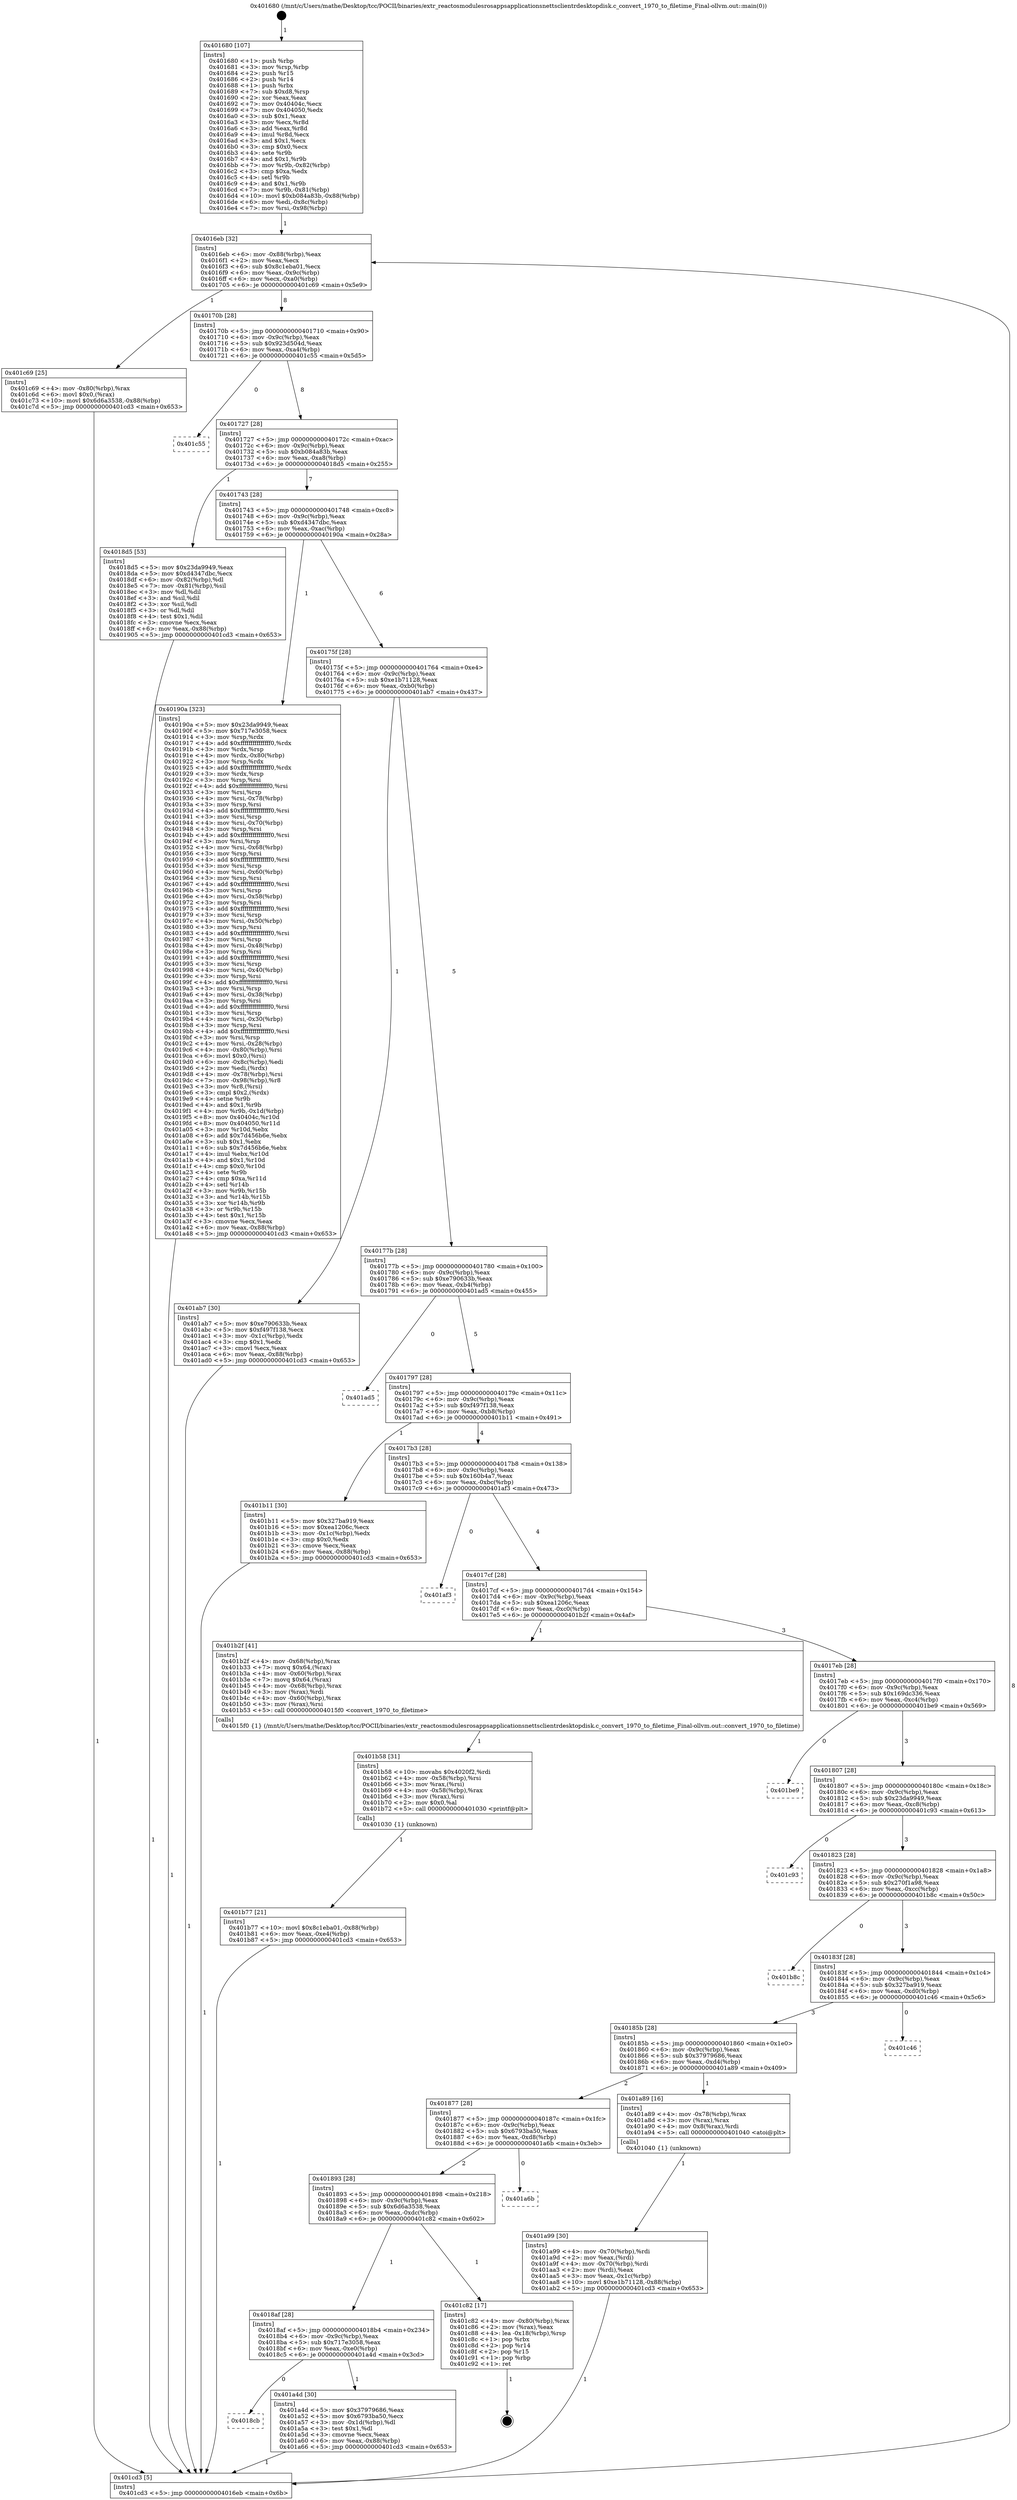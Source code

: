 digraph "0x401680" {
  label = "0x401680 (/mnt/c/Users/mathe/Desktop/tcc/POCII/binaries/extr_reactosmodulesrosappsapplicationsnettsclientrdesktopdisk.c_convert_1970_to_filetime_Final-ollvm.out::main(0))"
  labelloc = "t"
  node[shape=record]

  Entry [label="",width=0.3,height=0.3,shape=circle,fillcolor=black,style=filled]
  "0x4016eb" [label="{
     0x4016eb [32]\l
     | [instrs]\l
     &nbsp;&nbsp;0x4016eb \<+6\>: mov -0x88(%rbp),%eax\l
     &nbsp;&nbsp;0x4016f1 \<+2\>: mov %eax,%ecx\l
     &nbsp;&nbsp;0x4016f3 \<+6\>: sub $0x8c1eba01,%ecx\l
     &nbsp;&nbsp;0x4016f9 \<+6\>: mov %eax,-0x9c(%rbp)\l
     &nbsp;&nbsp;0x4016ff \<+6\>: mov %ecx,-0xa0(%rbp)\l
     &nbsp;&nbsp;0x401705 \<+6\>: je 0000000000401c69 \<main+0x5e9\>\l
  }"]
  "0x401c69" [label="{
     0x401c69 [25]\l
     | [instrs]\l
     &nbsp;&nbsp;0x401c69 \<+4\>: mov -0x80(%rbp),%rax\l
     &nbsp;&nbsp;0x401c6d \<+6\>: movl $0x0,(%rax)\l
     &nbsp;&nbsp;0x401c73 \<+10\>: movl $0x6d6a3538,-0x88(%rbp)\l
     &nbsp;&nbsp;0x401c7d \<+5\>: jmp 0000000000401cd3 \<main+0x653\>\l
  }"]
  "0x40170b" [label="{
     0x40170b [28]\l
     | [instrs]\l
     &nbsp;&nbsp;0x40170b \<+5\>: jmp 0000000000401710 \<main+0x90\>\l
     &nbsp;&nbsp;0x401710 \<+6\>: mov -0x9c(%rbp),%eax\l
     &nbsp;&nbsp;0x401716 \<+5\>: sub $0x923d504d,%eax\l
     &nbsp;&nbsp;0x40171b \<+6\>: mov %eax,-0xa4(%rbp)\l
     &nbsp;&nbsp;0x401721 \<+6\>: je 0000000000401c55 \<main+0x5d5\>\l
  }"]
  Exit [label="",width=0.3,height=0.3,shape=circle,fillcolor=black,style=filled,peripheries=2]
  "0x401c55" [label="{
     0x401c55\l
  }", style=dashed]
  "0x401727" [label="{
     0x401727 [28]\l
     | [instrs]\l
     &nbsp;&nbsp;0x401727 \<+5\>: jmp 000000000040172c \<main+0xac\>\l
     &nbsp;&nbsp;0x40172c \<+6\>: mov -0x9c(%rbp),%eax\l
     &nbsp;&nbsp;0x401732 \<+5\>: sub $0xb084a83b,%eax\l
     &nbsp;&nbsp;0x401737 \<+6\>: mov %eax,-0xa8(%rbp)\l
     &nbsp;&nbsp;0x40173d \<+6\>: je 00000000004018d5 \<main+0x255\>\l
  }"]
  "0x401b77" [label="{
     0x401b77 [21]\l
     | [instrs]\l
     &nbsp;&nbsp;0x401b77 \<+10\>: movl $0x8c1eba01,-0x88(%rbp)\l
     &nbsp;&nbsp;0x401b81 \<+6\>: mov %eax,-0xe4(%rbp)\l
     &nbsp;&nbsp;0x401b87 \<+5\>: jmp 0000000000401cd3 \<main+0x653\>\l
  }"]
  "0x4018d5" [label="{
     0x4018d5 [53]\l
     | [instrs]\l
     &nbsp;&nbsp;0x4018d5 \<+5\>: mov $0x23da9949,%eax\l
     &nbsp;&nbsp;0x4018da \<+5\>: mov $0xd4347dbc,%ecx\l
     &nbsp;&nbsp;0x4018df \<+6\>: mov -0x82(%rbp),%dl\l
     &nbsp;&nbsp;0x4018e5 \<+7\>: mov -0x81(%rbp),%sil\l
     &nbsp;&nbsp;0x4018ec \<+3\>: mov %dl,%dil\l
     &nbsp;&nbsp;0x4018ef \<+3\>: and %sil,%dil\l
     &nbsp;&nbsp;0x4018f2 \<+3\>: xor %sil,%dl\l
     &nbsp;&nbsp;0x4018f5 \<+3\>: or %dl,%dil\l
     &nbsp;&nbsp;0x4018f8 \<+4\>: test $0x1,%dil\l
     &nbsp;&nbsp;0x4018fc \<+3\>: cmovne %ecx,%eax\l
     &nbsp;&nbsp;0x4018ff \<+6\>: mov %eax,-0x88(%rbp)\l
     &nbsp;&nbsp;0x401905 \<+5\>: jmp 0000000000401cd3 \<main+0x653\>\l
  }"]
  "0x401743" [label="{
     0x401743 [28]\l
     | [instrs]\l
     &nbsp;&nbsp;0x401743 \<+5\>: jmp 0000000000401748 \<main+0xc8\>\l
     &nbsp;&nbsp;0x401748 \<+6\>: mov -0x9c(%rbp),%eax\l
     &nbsp;&nbsp;0x40174e \<+5\>: sub $0xd4347dbc,%eax\l
     &nbsp;&nbsp;0x401753 \<+6\>: mov %eax,-0xac(%rbp)\l
     &nbsp;&nbsp;0x401759 \<+6\>: je 000000000040190a \<main+0x28a\>\l
  }"]
  "0x401cd3" [label="{
     0x401cd3 [5]\l
     | [instrs]\l
     &nbsp;&nbsp;0x401cd3 \<+5\>: jmp 00000000004016eb \<main+0x6b\>\l
  }"]
  "0x401680" [label="{
     0x401680 [107]\l
     | [instrs]\l
     &nbsp;&nbsp;0x401680 \<+1\>: push %rbp\l
     &nbsp;&nbsp;0x401681 \<+3\>: mov %rsp,%rbp\l
     &nbsp;&nbsp;0x401684 \<+2\>: push %r15\l
     &nbsp;&nbsp;0x401686 \<+2\>: push %r14\l
     &nbsp;&nbsp;0x401688 \<+1\>: push %rbx\l
     &nbsp;&nbsp;0x401689 \<+7\>: sub $0xd8,%rsp\l
     &nbsp;&nbsp;0x401690 \<+2\>: xor %eax,%eax\l
     &nbsp;&nbsp;0x401692 \<+7\>: mov 0x40404c,%ecx\l
     &nbsp;&nbsp;0x401699 \<+7\>: mov 0x404050,%edx\l
     &nbsp;&nbsp;0x4016a0 \<+3\>: sub $0x1,%eax\l
     &nbsp;&nbsp;0x4016a3 \<+3\>: mov %ecx,%r8d\l
     &nbsp;&nbsp;0x4016a6 \<+3\>: add %eax,%r8d\l
     &nbsp;&nbsp;0x4016a9 \<+4\>: imul %r8d,%ecx\l
     &nbsp;&nbsp;0x4016ad \<+3\>: and $0x1,%ecx\l
     &nbsp;&nbsp;0x4016b0 \<+3\>: cmp $0x0,%ecx\l
     &nbsp;&nbsp;0x4016b3 \<+4\>: sete %r9b\l
     &nbsp;&nbsp;0x4016b7 \<+4\>: and $0x1,%r9b\l
     &nbsp;&nbsp;0x4016bb \<+7\>: mov %r9b,-0x82(%rbp)\l
     &nbsp;&nbsp;0x4016c2 \<+3\>: cmp $0xa,%edx\l
     &nbsp;&nbsp;0x4016c5 \<+4\>: setl %r9b\l
     &nbsp;&nbsp;0x4016c9 \<+4\>: and $0x1,%r9b\l
     &nbsp;&nbsp;0x4016cd \<+7\>: mov %r9b,-0x81(%rbp)\l
     &nbsp;&nbsp;0x4016d4 \<+10\>: movl $0xb084a83b,-0x88(%rbp)\l
     &nbsp;&nbsp;0x4016de \<+6\>: mov %edi,-0x8c(%rbp)\l
     &nbsp;&nbsp;0x4016e4 \<+7\>: mov %rsi,-0x98(%rbp)\l
  }"]
  "0x401b58" [label="{
     0x401b58 [31]\l
     | [instrs]\l
     &nbsp;&nbsp;0x401b58 \<+10\>: movabs $0x4020f2,%rdi\l
     &nbsp;&nbsp;0x401b62 \<+4\>: mov -0x58(%rbp),%rsi\l
     &nbsp;&nbsp;0x401b66 \<+3\>: mov %rax,(%rsi)\l
     &nbsp;&nbsp;0x401b69 \<+4\>: mov -0x58(%rbp),%rax\l
     &nbsp;&nbsp;0x401b6d \<+3\>: mov (%rax),%rsi\l
     &nbsp;&nbsp;0x401b70 \<+2\>: mov $0x0,%al\l
     &nbsp;&nbsp;0x401b72 \<+5\>: call 0000000000401030 \<printf@plt\>\l
     | [calls]\l
     &nbsp;&nbsp;0x401030 \{1\} (unknown)\l
  }"]
  "0x40190a" [label="{
     0x40190a [323]\l
     | [instrs]\l
     &nbsp;&nbsp;0x40190a \<+5\>: mov $0x23da9949,%eax\l
     &nbsp;&nbsp;0x40190f \<+5\>: mov $0x717e3058,%ecx\l
     &nbsp;&nbsp;0x401914 \<+3\>: mov %rsp,%rdx\l
     &nbsp;&nbsp;0x401917 \<+4\>: add $0xfffffffffffffff0,%rdx\l
     &nbsp;&nbsp;0x40191b \<+3\>: mov %rdx,%rsp\l
     &nbsp;&nbsp;0x40191e \<+4\>: mov %rdx,-0x80(%rbp)\l
     &nbsp;&nbsp;0x401922 \<+3\>: mov %rsp,%rdx\l
     &nbsp;&nbsp;0x401925 \<+4\>: add $0xfffffffffffffff0,%rdx\l
     &nbsp;&nbsp;0x401929 \<+3\>: mov %rdx,%rsp\l
     &nbsp;&nbsp;0x40192c \<+3\>: mov %rsp,%rsi\l
     &nbsp;&nbsp;0x40192f \<+4\>: add $0xfffffffffffffff0,%rsi\l
     &nbsp;&nbsp;0x401933 \<+3\>: mov %rsi,%rsp\l
     &nbsp;&nbsp;0x401936 \<+4\>: mov %rsi,-0x78(%rbp)\l
     &nbsp;&nbsp;0x40193a \<+3\>: mov %rsp,%rsi\l
     &nbsp;&nbsp;0x40193d \<+4\>: add $0xfffffffffffffff0,%rsi\l
     &nbsp;&nbsp;0x401941 \<+3\>: mov %rsi,%rsp\l
     &nbsp;&nbsp;0x401944 \<+4\>: mov %rsi,-0x70(%rbp)\l
     &nbsp;&nbsp;0x401948 \<+3\>: mov %rsp,%rsi\l
     &nbsp;&nbsp;0x40194b \<+4\>: add $0xfffffffffffffff0,%rsi\l
     &nbsp;&nbsp;0x40194f \<+3\>: mov %rsi,%rsp\l
     &nbsp;&nbsp;0x401952 \<+4\>: mov %rsi,-0x68(%rbp)\l
     &nbsp;&nbsp;0x401956 \<+3\>: mov %rsp,%rsi\l
     &nbsp;&nbsp;0x401959 \<+4\>: add $0xfffffffffffffff0,%rsi\l
     &nbsp;&nbsp;0x40195d \<+3\>: mov %rsi,%rsp\l
     &nbsp;&nbsp;0x401960 \<+4\>: mov %rsi,-0x60(%rbp)\l
     &nbsp;&nbsp;0x401964 \<+3\>: mov %rsp,%rsi\l
     &nbsp;&nbsp;0x401967 \<+4\>: add $0xfffffffffffffff0,%rsi\l
     &nbsp;&nbsp;0x40196b \<+3\>: mov %rsi,%rsp\l
     &nbsp;&nbsp;0x40196e \<+4\>: mov %rsi,-0x58(%rbp)\l
     &nbsp;&nbsp;0x401972 \<+3\>: mov %rsp,%rsi\l
     &nbsp;&nbsp;0x401975 \<+4\>: add $0xfffffffffffffff0,%rsi\l
     &nbsp;&nbsp;0x401979 \<+3\>: mov %rsi,%rsp\l
     &nbsp;&nbsp;0x40197c \<+4\>: mov %rsi,-0x50(%rbp)\l
     &nbsp;&nbsp;0x401980 \<+3\>: mov %rsp,%rsi\l
     &nbsp;&nbsp;0x401983 \<+4\>: add $0xfffffffffffffff0,%rsi\l
     &nbsp;&nbsp;0x401987 \<+3\>: mov %rsi,%rsp\l
     &nbsp;&nbsp;0x40198a \<+4\>: mov %rsi,-0x48(%rbp)\l
     &nbsp;&nbsp;0x40198e \<+3\>: mov %rsp,%rsi\l
     &nbsp;&nbsp;0x401991 \<+4\>: add $0xfffffffffffffff0,%rsi\l
     &nbsp;&nbsp;0x401995 \<+3\>: mov %rsi,%rsp\l
     &nbsp;&nbsp;0x401998 \<+4\>: mov %rsi,-0x40(%rbp)\l
     &nbsp;&nbsp;0x40199c \<+3\>: mov %rsp,%rsi\l
     &nbsp;&nbsp;0x40199f \<+4\>: add $0xfffffffffffffff0,%rsi\l
     &nbsp;&nbsp;0x4019a3 \<+3\>: mov %rsi,%rsp\l
     &nbsp;&nbsp;0x4019a6 \<+4\>: mov %rsi,-0x38(%rbp)\l
     &nbsp;&nbsp;0x4019aa \<+3\>: mov %rsp,%rsi\l
     &nbsp;&nbsp;0x4019ad \<+4\>: add $0xfffffffffffffff0,%rsi\l
     &nbsp;&nbsp;0x4019b1 \<+3\>: mov %rsi,%rsp\l
     &nbsp;&nbsp;0x4019b4 \<+4\>: mov %rsi,-0x30(%rbp)\l
     &nbsp;&nbsp;0x4019b8 \<+3\>: mov %rsp,%rsi\l
     &nbsp;&nbsp;0x4019bb \<+4\>: add $0xfffffffffffffff0,%rsi\l
     &nbsp;&nbsp;0x4019bf \<+3\>: mov %rsi,%rsp\l
     &nbsp;&nbsp;0x4019c2 \<+4\>: mov %rsi,-0x28(%rbp)\l
     &nbsp;&nbsp;0x4019c6 \<+4\>: mov -0x80(%rbp),%rsi\l
     &nbsp;&nbsp;0x4019ca \<+6\>: movl $0x0,(%rsi)\l
     &nbsp;&nbsp;0x4019d0 \<+6\>: mov -0x8c(%rbp),%edi\l
     &nbsp;&nbsp;0x4019d6 \<+2\>: mov %edi,(%rdx)\l
     &nbsp;&nbsp;0x4019d8 \<+4\>: mov -0x78(%rbp),%rsi\l
     &nbsp;&nbsp;0x4019dc \<+7\>: mov -0x98(%rbp),%r8\l
     &nbsp;&nbsp;0x4019e3 \<+3\>: mov %r8,(%rsi)\l
     &nbsp;&nbsp;0x4019e6 \<+3\>: cmpl $0x2,(%rdx)\l
     &nbsp;&nbsp;0x4019e9 \<+4\>: setne %r9b\l
     &nbsp;&nbsp;0x4019ed \<+4\>: and $0x1,%r9b\l
     &nbsp;&nbsp;0x4019f1 \<+4\>: mov %r9b,-0x1d(%rbp)\l
     &nbsp;&nbsp;0x4019f5 \<+8\>: mov 0x40404c,%r10d\l
     &nbsp;&nbsp;0x4019fd \<+8\>: mov 0x404050,%r11d\l
     &nbsp;&nbsp;0x401a05 \<+3\>: mov %r10d,%ebx\l
     &nbsp;&nbsp;0x401a08 \<+6\>: add $0x7d456b6e,%ebx\l
     &nbsp;&nbsp;0x401a0e \<+3\>: sub $0x1,%ebx\l
     &nbsp;&nbsp;0x401a11 \<+6\>: sub $0x7d456b6e,%ebx\l
     &nbsp;&nbsp;0x401a17 \<+4\>: imul %ebx,%r10d\l
     &nbsp;&nbsp;0x401a1b \<+4\>: and $0x1,%r10d\l
     &nbsp;&nbsp;0x401a1f \<+4\>: cmp $0x0,%r10d\l
     &nbsp;&nbsp;0x401a23 \<+4\>: sete %r9b\l
     &nbsp;&nbsp;0x401a27 \<+4\>: cmp $0xa,%r11d\l
     &nbsp;&nbsp;0x401a2b \<+4\>: setl %r14b\l
     &nbsp;&nbsp;0x401a2f \<+3\>: mov %r9b,%r15b\l
     &nbsp;&nbsp;0x401a32 \<+3\>: and %r14b,%r15b\l
     &nbsp;&nbsp;0x401a35 \<+3\>: xor %r14b,%r9b\l
     &nbsp;&nbsp;0x401a38 \<+3\>: or %r9b,%r15b\l
     &nbsp;&nbsp;0x401a3b \<+4\>: test $0x1,%r15b\l
     &nbsp;&nbsp;0x401a3f \<+3\>: cmovne %ecx,%eax\l
     &nbsp;&nbsp;0x401a42 \<+6\>: mov %eax,-0x88(%rbp)\l
     &nbsp;&nbsp;0x401a48 \<+5\>: jmp 0000000000401cd3 \<main+0x653\>\l
  }"]
  "0x40175f" [label="{
     0x40175f [28]\l
     | [instrs]\l
     &nbsp;&nbsp;0x40175f \<+5\>: jmp 0000000000401764 \<main+0xe4\>\l
     &nbsp;&nbsp;0x401764 \<+6\>: mov -0x9c(%rbp),%eax\l
     &nbsp;&nbsp;0x40176a \<+5\>: sub $0xe1b71128,%eax\l
     &nbsp;&nbsp;0x40176f \<+6\>: mov %eax,-0xb0(%rbp)\l
     &nbsp;&nbsp;0x401775 \<+6\>: je 0000000000401ab7 \<main+0x437\>\l
  }"]
  "0x401a99" [label="{
     0x401a99 [30]\l
     | [instrs]\l
     &nbsp;&nbsp;0x401a99 \<+4\>: mov -0x70(%rbp),%rdi\l
     &nbsp;&nbsp;0x401a9d \<+2\>: mov %eax,(%rdi)\l
     &nbsp;&nbsp;0x401a9f \<+4\>: mov -0x70(%rbp),%rdi\l
     &nbsp;&nbsp;0x401aa3 \<+2\>: mov (%rdi),%eax\l
     &nbsp;&nbsp;0x401aa5 \<+3\>: mov %eax,-0x1c(%rbp)\l
     &nbsp;&nbsp;0x401aa8 \<+10\>: movl $0xe1b71128,-0x88(%rbp)\l
     &nbsp;&nbsp;0x401ab2 \<+5\>: jmp 0000000000401cd3 \<main+0x653\>\l
  }"]
  "0x4018cb" [label="{
     0x4018cb\l
  }", style=dashed]
  "0x401ab7" [label="{
     0x401ab7 [30]\l
     | [instrs]\l
     &nbsp;&nbsp;0x401ab7 \<+5\>: mov $0xe790633b,%eax\l
     &nbsp;&nbsp;0x401abc \<+5\>: mov $0xf497f138,%ecx\l
     &nbsp;&nbsp;0x401ac1 \<+3\>: mov -0x1c(%rbp),%edx\l
     &nbsp;&nbsp;0x401ac4 \<+3\>: cmp $0x1,%edx\l
     &nbsp;&nbsp;0x401ac7 \<+3\>: cmovl %ecx,%eax\l
     &nbsp;&nbsp;0x401aca \<+6\>: mov %eax,-0x88(%rbp)\l
     &nbsp;&nbsp;0x401ad0 \<+5\>: jmp 0000000000401cd3 \<main+0x653\>\l
  }"]
  "0x40177b" [label="{
     0x40177b [28]\l
     | [instrs]\l
     &nbsp;&nbsp;0x40177b \<+5\>: jmp 0000000000401780 \<main+0x100\>\l
     &nbsp;&nbsp;0x401780 \<+6\>: mov -0x9c(%rbp),%eax\l
     &nbsp;&nbsp;0x401786 \<+5\>: sub $0xe790633b,%eax\l
     &nbsp;&nbsp;0x40178b \<+6\>: mov %eax,-0xb4(%rbp)\l
     &nbsp;&nbsp;0x401791 \<+6\>: je 0000000000401ad5 \<main+0x455\>\l
  }"]
  "0x401a4d" [label="{
     0x401a4d [30]\l
     | [instrs]\l
     &nbsp;&nbsp;0x401a4d \<+5\>: mov $0x37979686,%eax\l
     &nbsp;&nbsp;0x401a52 \<+5\>: mov $0x6793ba50,%ecx\l
     &nbsp;&nbsp;0x401a57 \<+3\>: mov -0x1d(%rbp),%dl\l
     &nbsp;&nbsp;0x401a5a \<+3\>: test $0x1,%dl\l
     &nbsp;&nbsp;0x401a5d \<+3\>: cmovne %ecx,%eax\l
     &nbsp;&nbsp;0x401a60 \<+6\>: mov %eax,-0x88(%rbp)\l
     &nbsp;&nbsp;0x401a66 \<+5\>: jmp 0000000000401cd3 \<main+0x653\>\l
  }"]
  "0x401ad5" [label="{
     0x401ad5\l
  }", style=dashed]
  "0x401797" [label="{
     0x401797 [28]\l
     | [instrs]\l
     &nbsp;&nbsp;0x401797 \<+5\>: jmp 000000000040179c \<main+0x11c\>\l
     &nbsp;&nbsp;0x40179c \<+6\>: mov -0x9c(%rbp),%eax\l
     &nbsp;&nbsp;0x4017a2 \<+5\>: sub $0xf497f138,%eax\l
     &nbsp;&nbsp;0x4017a7 \<+6\>: mov %eax,-0xb8(%rbp)\l
     &nbsp;&nbsp;0x4017ad \<+6\>: je 0000000000401b11 \<main+0x491\>\l
  }"]
  "0x4018af" [label="{
     0x4018af [28]\l
     | [instrs]\l
     &nbsp;&nbsp;0x4018af \<+5\>: jmp 00000000004018b4 \<main+0x234\>\l
     &nbsp;&nbsp;0x4018b4 \<+6\>: mov -0x9c(%rbp),%eax\l
     &nbsp;&nbsp;0x4018ba \<+5\>: sub $0x717e3058,%eax\l
     &nbsp;&nbsp;0x4018bf \<+6\>: mov %eax,-0xe0(%rbp)\l
     &nbsp;&nbsp;0x4018c5 \<+6\>: je 0000000000401a4d \<main+0x3cd\>\l
  }"]
  "0x401b11" [label="{
     0x401b11 [30]\l
     | [instrs]\l
     &nbsp;&nbsp;0x401b11 \<+5\>: mov $0x327ba919,%eax\l
     &nbsp;&nbsp;0x401b16 \<+5\>: mov $0xea1206c,%ecx\l
     &nbsp;&nbsp;0x401b1b \<+3\>: mov -0x1c(%rbp),%edx\l
     &nbsp;&nbsp;0x401b1e \<+3\>: cmp $0x0,%edx\l
     &nbsp;&nbsp;0x401b21 \<+3\>: cmove %ecx,%eax\l
     &nbsp;&nbsp;0x401b24 \<+6\>: mov %eax,-0x88(%rbp)\l
     &nbsp;&nbsp;0x401b2a \<+5\>: jmp 0000000000401cd3 \<main+0x653\>\l
  }"]
  "0x4017b3" [label="{
     0x4017b3 [28]\l
     | [instrs]\l
     &nbsp;&nbsp;0x4017b3 \<+5\>: jmp 00000000004017b8 \<main+0x138\>\l
     &nbsp;&nbsp;0x4017b8 \<+6\>: mov -0x9c(%rbp),%eax\l
     &nbsp;&nbsp;0x4017be \<+5\>: sub $0x160b4a7,%eax\l
     &nbsp;&nbsp;0x4017c3 \<+6\>: mov %eax,-0xbc(%rbp)\l
     &nbsp;&nbsp;0x4017c9 \<+6\>: je 0000000000401af3 \<main+0x473\>\l
  }"]
  "0x401c82" [label="{
     0x401c82 [17]\l
     | [instrs]\l
     &nbsp;&nbsp;0x401c82 \<+4\>: mov -0x80(%rbp),%rax\l
     &nbsp;&nbsp;0x401c86 \<+2\>: mov (%rax),%eax\l
     &nbsp;&nbsp;0x401c88 \<+4\>: lea -0x18(%rbp),%rsp\l
     &nbsp;&nbsp;0x401c8c \<+1\>: pop %rbx\l
     &nbsp;&nbsp;0x401c8d \<+2\>: pop %r14\l
     &nbsp;&nbsp;0x401c8f \<+2\>: pop %r15\l
     &nbsp;&nbsp;0x401c91 \<+1\>: pop %rbp\l
     &nbsp;&nbsp;0x401c92 \<+1\>: ret\l
  }"]
  "0x401af3" [label="{
     0x401af3\l
  }", style=dashed]
  "0x4017cf" [label="{
     0x4017cf [28]\l
     | [instrs]\l
     &nbsp;&nbsp;0x4017cf \<+5\>: jmp 00000000004017d4 \<main+0x154\>\l
     &nbsp;&nbsp;0x4017d4 \<+6\>: mov -0x9c(%rbp),%eax\l
     &nbsp;&nbsp;0x4017da \<+5\>: sub $0xea1206c,%eax\l
     &nbsp;&nbsp;0x4017df \<+6\>: mov %eax,-0xc0(%rbp)\l
     &nbsp;&nbsp;0x4017e5 \<+6\>: je 0000000000401b2f \<main+0x4af\>\l
  }"]
  "0x401893" [label="{
     0x401893 [28]\l
     | [instrs]\l
     &nbsp;&nbsp;0x401893 \<+5\>: jmp 0000000000401898 \<main+0x218\>\l
     &nbsp;&nbsp;0x401898 \<+6\>: mov -0x9c(%rbp),%eax\l
     &nbsp;&nbsp;0x40189e \<+5\>: sub $0x6d6a3538,%eax\l
     &nbsp;&nbsp;0x4018a3 \<+6\>: mov %eax,-0xdc(%rbp)\l
     &nbsp;&nbsp;0x4018a9 \<+6\>: je 0000000000401c82 \<main+0x602\>\l
  }"]
  "0x401b2f" [label="{
     0x401b2f [41]\l
     | [instrs]\l
     &nbsp;&nbsp;0x401b2f \<+4\>: mov -0x68(%rbp),%rax\l
     &nbsp;&nbsp;0x401b33 \<+7\>: movq $0x64,(%rax)\l
     &nbsp;&nbsp;0x401b3a \<+4\>: mov -0x60(%rbp),%rax\l
     &nbsp;&nbsp;0x401b3e \<+7\>: movq $0x64,(%rax)\l
     &nbsp;&nbsp;0x401b45 \<+4\>: mov -0x68(%rbp),%rax\l
     &nbsp;&nbsp;0x401b49 \<+3\>: mov (%rax),%rdi\l
     &nbsp;&nbsp;0x401b4c \<+4\>: mov -0x60(%rbp),%rax\l
     &nbsp;&nbsp;0x401b50 \<+3\>: mov (%rax),%rsi\l
     &nbsp;&nbsp;0x401b53 \<+5\>: call 00000000004015f0 \<convert_1970_to_filetime\>\l
     | [calls]\l
     &nbsp;&nbsp;0x4015f0 \{1\} (/mnt/c/Users/mathe/Desktop/tcc/POCII/binaries/extr_reactosmodulesrosappsapplicationsnettsclientrdesktopdisk.c_convert_1970_to_filetime_Final-ollvm.out::convert_1970_to_filetime)\l
  }"]
  "0x4017eb" [label="{
     0x4017eb [28]\l
     | [instrs]\l
     &nbsp;&nbsp;0x4017eb \<+5\>: jmp 00000000004017f0 \<main+0x170\>\l
     &nbsp;&nbsp;0x4017f0 \<+6\>: mov -0x9c(%rbp),%eax\l
     &nbsp;&nbsp;0x4017f6 \<+5\>: sub $0x169dc336,%eax\l
     &nbsp;&nbsp;0x4017fb \<+6\>: mov %eax,-0xc4(%rbp)\l
     &nbsp;&nbsp;0x401801 \<+6\>: je 0000000000401be9 \<main+0x569\>\l
  }"]
  "0x401a6b" [label="{
     0x401a6b\l
  }", style=dashed]
  "0x401be9" [label="{
     0x401be9\l
  }", style=dashed]
  "0x401807" [label="{
     0x401807 [28]\l
     | [instrs]\l
     &nbsp;&nbsp;0x401807 \<+5\>: jmp 000000000040180c \<main+0x18c\>\l
     &nbsp;&nbsp;0x40180c \<+6\>: mov -0x9c(%rbp),%eax\l
     &nbsp;&nbsp;0x401812 \<+5\>: sub $0x23da9949,%eax\l
     &nbsp;&nbsp;0x401817 \<+6\>: mov %eax,-0xc8(%rbp)\l
     &nbsp;&nbsp;0x40181d \<+6\>: je 0000000000401c93 \<main+0x613\>\l
  }"]
  "0x401877" [label="{
     0x401877 [28]\l
     | [instrs]\l
     &nbsp;&nbsp;0x401877 \<+5\>: jmp 000000000040187c \<main+0x1fc\>\l
     &nbsp;&nbsp;0x40187c \<+6\>: mov -0x9c(%rbp),%eax\l
     &nbsp;&nbsp;0x401882 \<+5\>: sub $0x6793ba50,%eax\l
     &nbsp;&nbsp;0x401887 \<+6\>: mov %eax,-0xd8(%rbp)\l
     &nbsp;&nbsp;0x40188d \<+6\>: je 0000000000401a6b \<main+0x3eb\>\l
  }"]
  "0x401c93" [label="{
     0x401c93\l
  }", style=dashed]
  "0x401823" [label="{
     0x401823 [28]\l
     | [instrs]\l
     &nbsp;&nbsp;0x401823 \<+5\>: jmp 0000000000401828 \<main+0x1a8\>\l
     &nbsp;&nbsp;0x401828 \<+6\>: mov -0x9c(%rbp),%eax\l
     &nbsp;&nbsp;0x40182e \<+5\>: sub $0x270f1a98,%eax\l
     &nbsp;&nbsp;0x401833 \<+6\>: mov %eax,-0xcc(%rbp)\l
     &nbsp;&nbsp;0x401839 \<+6\>: je 0000000000401b8c \<main+0x50c\>\l
  }"]
  "0x401a89" [label="{
     0x401a89 [16]\l
     | [instrs]\l
     &nbsp;&nbsp;0x401a89 \<+4\>: mov -0x78(%rbp),%rax\l
     &nbsp;&nbsp;0x401a8d \<+3\>: mov (%rax),%rax\l
     &nbsp;&nbsp;0x401a90 \<+4\>: mov 0x8(%rax),%rdi\l
     &nbsp;&nbsp;0x401a94 \<+5\>: call 0000000000401040 \<atoi@plt\>\l
     | [calls]\l
     &nbsp;&nbsp;0x401040 \{1\} (unknown)\l
  }"]
  "0x401b8c" [label="{
     0x401b8c\l
  }", style=dashed]
  "0x40183f" [label="{
     0x40183f [28]\l
     | [instrs]\l
     &nbsp;&nbsp;0x40183f \<+5\>: jmp 0000000000401844 \<main+0x1c4\>\l
     &nbsp;&nbsp;0x401844 \<+6\>: mov -0x9c(%rbp),%eax\l
     &nbsp;&nbsp;0x40184a \<+5\>: sub $0x327ba919,%eax\l
     &nbsp;&nbsp;0x40184f \<+6\>: mov %eax,-0xd0(%rbp)\l
     &nbsp;&nbsp;0x401855 \<+6\>: je 0000000000401c46 \<main+0x5c6\>\l
  }"]
  "0x40185b" [label="{
     0x40185b [28]\l
     | [instrs]\l
     &nbsp;&nbsp;0x40185b \<+5\>: jmp 0000000000401860 \<main+0x1e0\>\l
     &nbsp;&nbsp;0x401860 \<+6\>: mov -0x9c(%rbp),%eax\l
     &nbsp;&nbsp;0x401866 \<+5\>: sub $0x37979686,%eax\l
     &nbsp;&nbsp;0x40186b \<+6\>: mov %eax,-0xd4(%rbp)\l
     &nbsp;&nbsp;0x401871 \<+6\>: je 0000000000401a89 \<main+0x409\>\l
  }"]
  "0x401c46" [label="{
     0x401c46\l
  }", style=dashed]
  Entry -> "0x401680" [label=" 1"]
  "0x4016eb" -> "0x401c69" [label=" 1"]
  "0x4016eb" -> "0x40170b" [label=" 8"]
  "0x401c82" -> Exit [label=" 1"]
  "0x40170b" -> "0x401c55" [label=" 0"]
  "0x40170b" -> "0x401727" [label=" 8"]
  "0x401c69" -> "0x401cd3" [label=" 1"]
  "0x401727" -> "0x4018d5" [label=" 1"]
  "0x401727" -> "0x401743" [label=" 7"]
  "0x4018d5" -> "0x401cd3" [label=" 1"]
  "0x401680" -> "0x4016eb" [label=" 1"]
  "0x401cd3" -> "0x4016eb" [label=" 8"]
  "0x401b77" -> "0x401cd3" [label=" 1"]
  "0x401743" -> "0x40190a" [label=" 1"]
  "0x401743" -> "0x40175f" [label=" 6"]
  "0x401b58" -> "0x401b77" [label=" 1"]
  "0x40190a" -> "0x401cd3" [label=" 1"]
  "0x401b2f" -> "0x401b58" [label=" 1"]
  "0x40175f" -> "0x401ab7" [label=" 1"]
  "0x40175f" -> "0x40177b" [label=" 5"]
  "0x401b11" -> "0x401cd3" [label=" 1"]
  "0x40177b" -> "0x401ad5" [label=" 0"]
  "0x40177b" -> "0x401797" [label=" 5"]
  "0x401ab7" -> "0x401cd3" [label=" 1"]
  "0x401797" -> "0x401b11" [label=" 1"]
  "0x401797" -> "0x4017b3" [label=" 4"]
  "0x401a89" -> "0x401a99" [label=" 1"]
  "0x4017b3" -> "0x401af3" [label=" 0"]
  "0x4017b3" -> "0x4017cf" [label=" 4"]
  "0x401a4d" -> "0x401cd3" [label=" 1"]
  "0x4017cf" -> "0x401b2f" [label=" 1"]
  "0x4017cf" -> "0x4017eb" [label=" 3"]
  "0x4018af" -> "0x401a4d" [label=" 1"]
  "0x4017eb" -> "0x401be9" [label=" 0"]
  "0x4017eb" -> "0x401807" [label=" 3"]
  "0x401a99" -> "0x401cd3" [label=" 1"]
  "0x401807" -> "0x401c93" [label=" 0"]
  "0x401807" -> "0x401823" [label=" 3"]
  "0x401893" -> "0x401c82" [label=" 1"]
  "0x401823" -> "0x401b8c" [label=" 0"]
  "0x401823" -> "0x40183f" [label=" 3"]
  "0x4018af" -> "0x4018cb" [label=" 0"]
  "0x40183f" -> "0x401c46" [label=" 0"]
  "0x40183f" -> "0x40185b" [label=" 3"]
  "0x401877" -> "0x401893" [label=" 2"]
  "0x40185b" -> "0x401a89" [label=" 1"]
  "0x40185b" -> "0x401877" [label=" 2"]
  "0x401893" -> "0x4018af" [label=" 1"]
  "0x401877" -> "0x401a6b" [label=" 0"]
}
